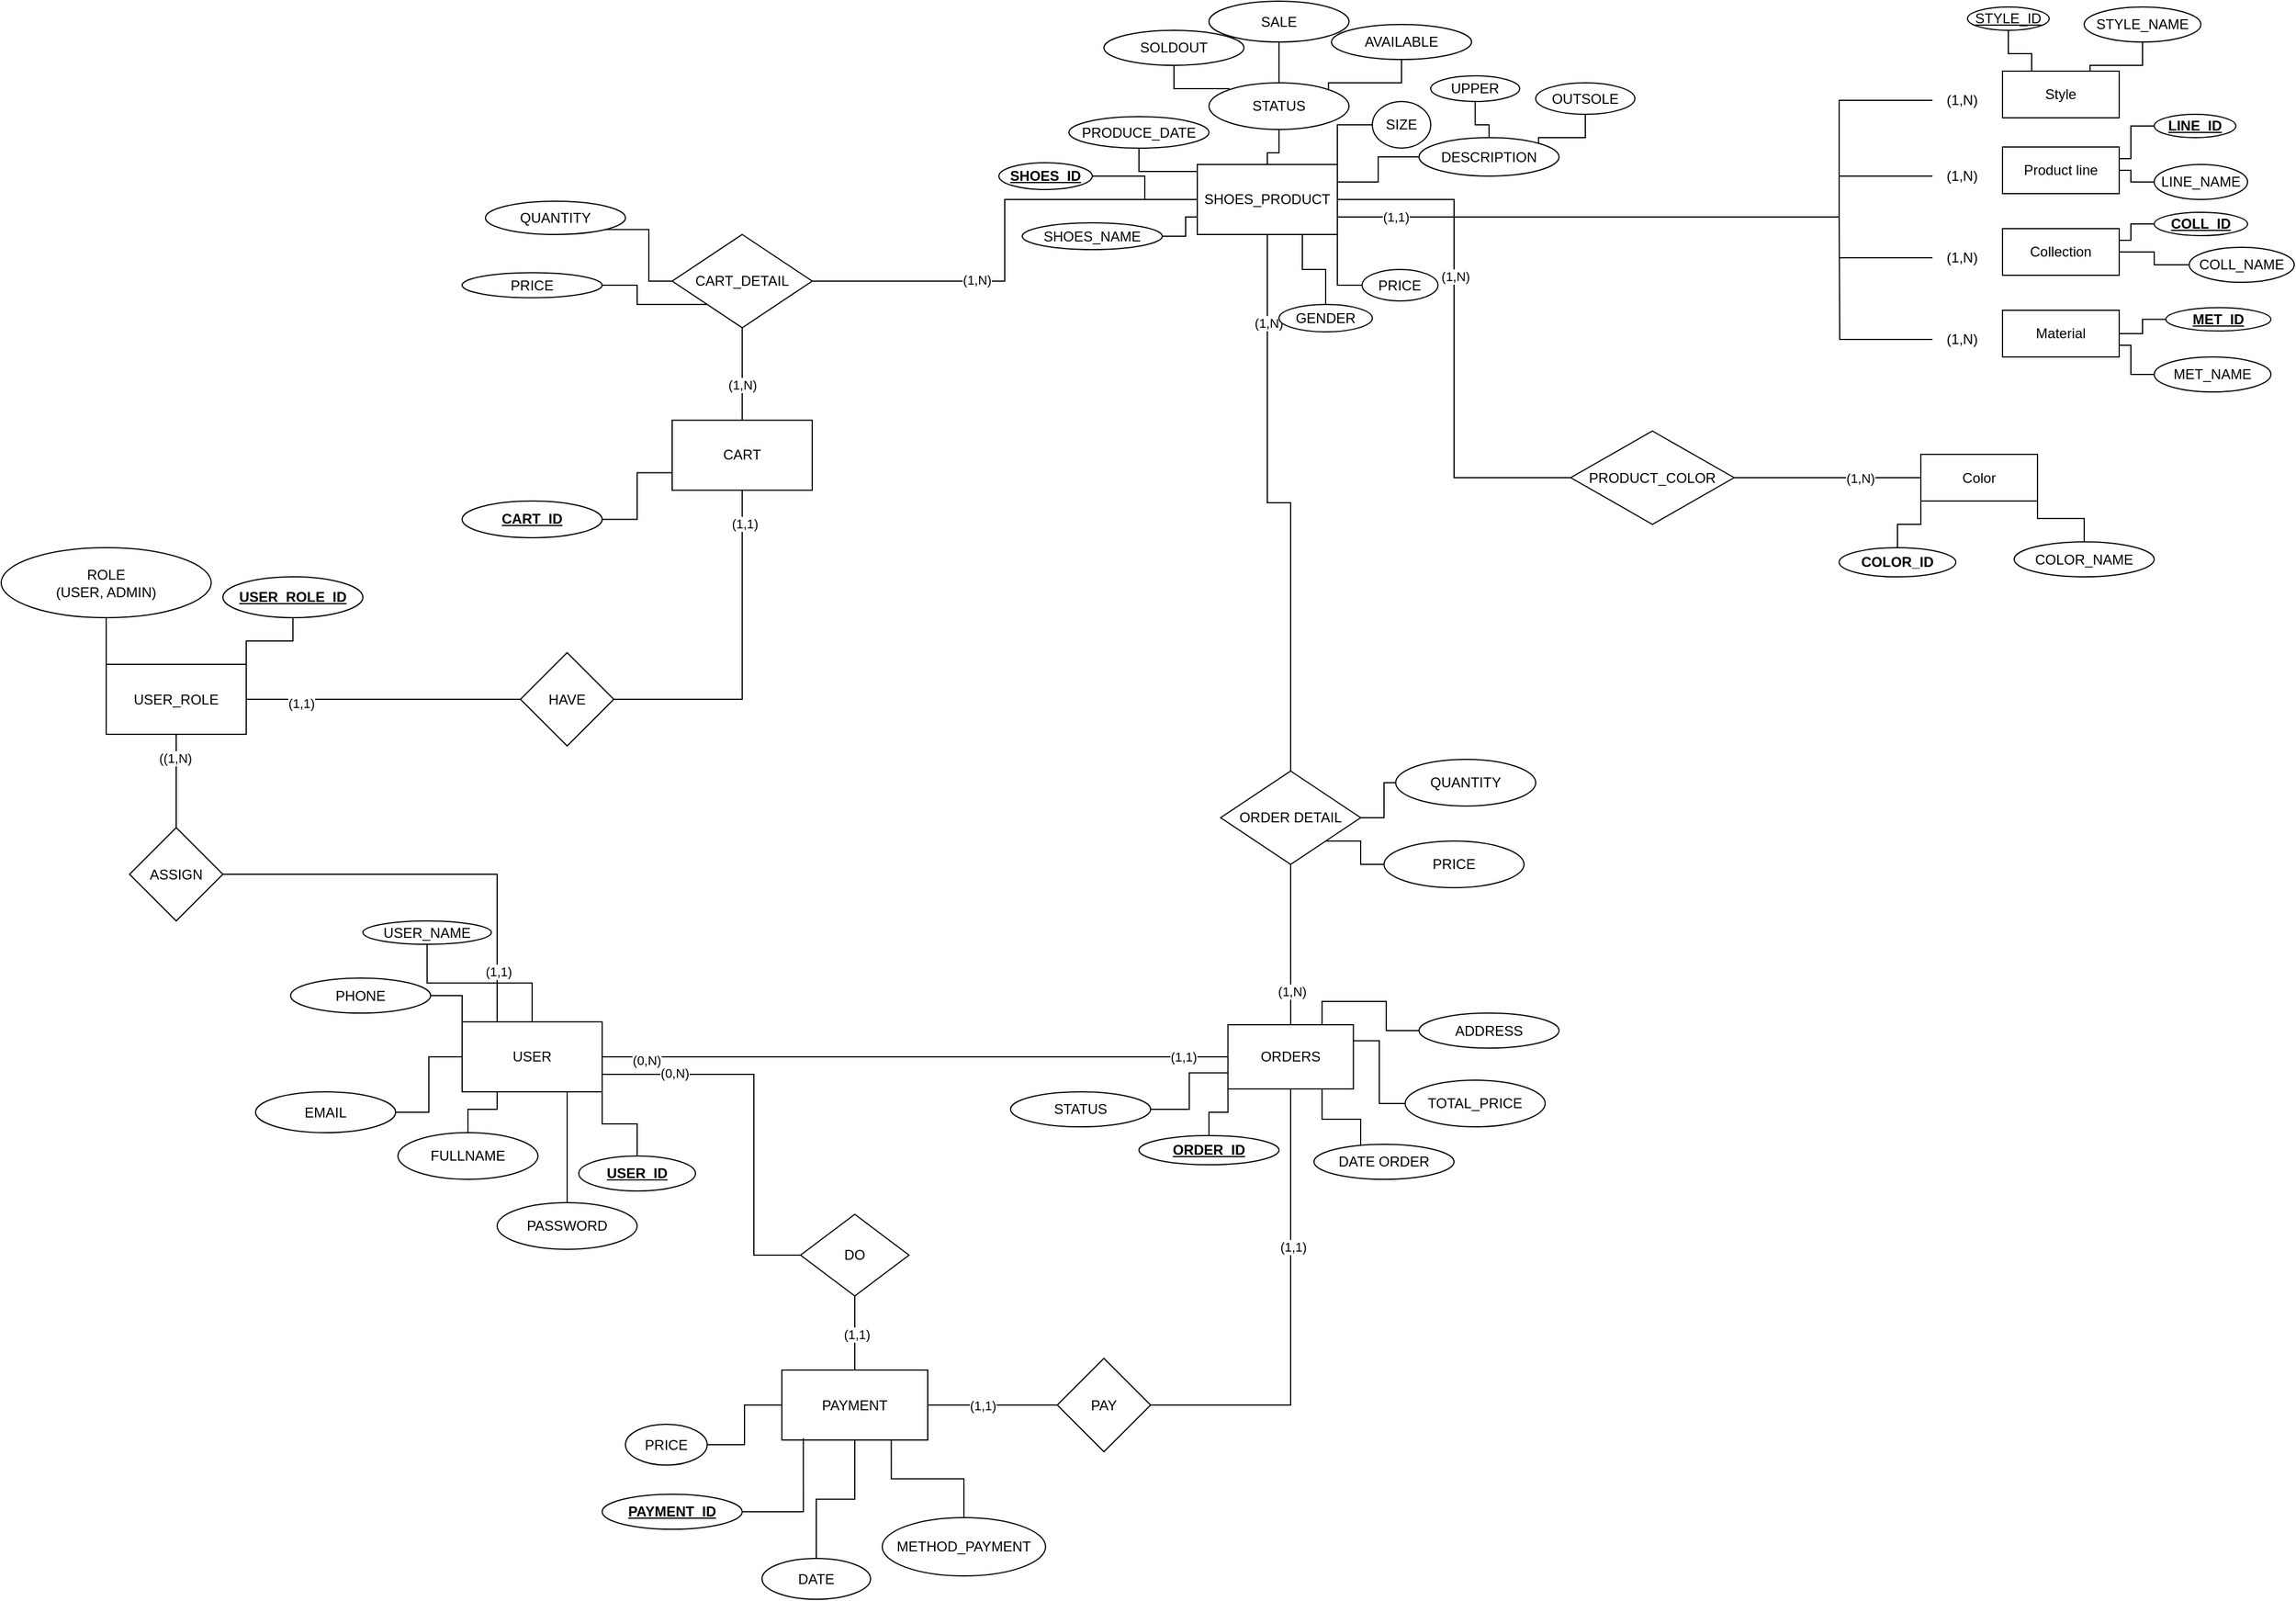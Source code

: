 <mxfile version="26.1.0">
  <diagram name="Page-1" id="mUoJXxd-xSzTkMzhNS6a">
    <mxGraphModel dx="4467" dy="5300" grid="1" gridSize="10" guides="1" tooltips="1" connect="1" arrows="1" fold="1" page="1" pageScale="1" pageWidth="3300" pageHeight="4681" math="0" shadow="0">
      <root>
        <mxCell id="0" />
        <mxCell id="1" parent="0" />
        <mxCell id="7phrwJVZTYu_8XCz1Uw8-10" value="ORDERS" style="whiteSpace=wrap;html=1;align=center;" parent="1" vertex="1">
          <mxGeometry x="976.25" y="197.5" width="107.5" height="55" as="geometry" />
        </mxCell>
        <mxCell id="lOhAbmEjRzqYqcPnyclR-127" style="edgeStyle=orthogonalEdgeStyle;rounded=0;orthogonalLoop=1;jettySize=auto;html=1;endArrow=none;startFill=0;" parent="1" source="lOhAbmEjRzqYqcPnyclR-30" target="7phrwJVZTYu_8XCz1Uw8-10" edge="1">
          <mxGeometry relative="1" as="geometry" />
        </mxCell>
        <mxCell id="lOhAbmEjRzqYqcPnyclR-129" value="(1,1)" style="edgeLabel;html=1;align=center;verticalAlign=middle;resizable=0;points=[];" parent="lOhAbmEjRzqYqcPnyclR-127" vertex="1" connectable="0">
          <mxGeometry x="0.854" relative="1" as="geometry">
            <mxPoint x="1" as="offset" />
          </mxGeometry>
        </mxCell>
        <mxCell id="lOhAbmEjRzqYqcPnyclR-130" value="(0,N)" style="edgeLabel;html=1;align=center;verticalAlign=middle;resizable=0;points=[];" parent="lOhAbmEjRzqYqcPnyclR-127" vertex="1" connectable="0">
          <mxGeometry x="-0.862" y="-3" relative="1" as="geometry">
            <mxPoint x="1" as="offset" />
          </mxGeometry>
        </mxCell>
        <mxCell id="lOhAbmEjRzqYqcPnyclR-30" value="USER" style="rounded=0;whiteSpace=wrap;html=1;" parent="1" vertex="1">
          <mxGeometry x="320" y="195" width="120" height="60" as="geometry" />
        </mxCell>
        <mxCell id="p90waIEFNsOgoAcw3BDw-61" style="edgeStyle=orthogonalEdgeStyle;rounded=0;orthogonalLoop=1;jettySize=auto;html=1;entryX=1;entryY=1;entryDx=0;entryDy=0;endArrow=none;startFill=0;" edge="1" parent="1" source="lOhAbmEjRzqYqcPnyclR-32" target="lOhAbmEjRzqYqcPnyclR-30">
          <mxGeometry relative="1" as="geometry" />
        </mxCell>
        <mxCell id="lOhAbmEjRzqYqcPnyclR-32" value="&lt;u&gt;&lt;b&gt;USER_ID&lt;/b&gt;&lt;/u&gt;" style="ellipse;whiteSpace=wrap;html=1;" parent="1" vertex="1">
          <mxGeometry x="420" y="310" width="100" height="30" as="geometry" />
        </mxCell>
        <mxCell id="lOhAbmEjRzqYqcPnyclR-33" style="edgeStyle=orthogonalEdgeStyle;rounded=0;orthogonalLoop=1;jettySize=auto;html=1;endArrow=none;endFill=0;" parent="1" source="lOhAbmEjRzqYqcPnyclR-34" target="lOhAbmEjRzqYqcPnyclR-30" edge="1">
          <mxGeometry relative="1" as="geometry" />
        </mxCell>
        <mxCell id="lOhAbmEjRzqYqcPnyclR-34" value="USER_NAME" style="ellipse;whiteSpace=wrap;html=1;" parent="1" vertex="1">
          <mxGeometry x="235" y="108.5" width="110" height="20" as="geometry" />
        </mxCell>
        <mxCell id="lOhAbmEjRzqYqcPnyclR-41" style="edgeStyle=orthogonalEdgeStyle;rounded=0;orthogonalLoop=1;jettySize=auto;html=1;entryX=0;entryY=0;entryDx=0;entryDy=0;endArrow=none;endFill=0;" parent="1" source="lOhAbmEjRzqYqcPnyclR-42" target="lOhAbmEjRzqYqcPnyclR-30" edge="1">
          <mxGeometry relative="1" as="geometry" />
        </mxCell>
        <mxCell id="lOhAbmEjRzqYqcPnyclR-42" value="PHONE" style="ellipse;whiteSpace=wrap;html=1;" parent="1" vertex="1">
          <mxGeometry x="173" y="157.5" width="120" height="30" as="geometry" />
        </mxCell>
        <mxCell id="lOhAbmEjRzqYqcPnyclR-43" style="edgeStyle=orthogonalEdgeStyle;rounded=0;orthogonalLoop=1;jettySize=auto;html=1;entryX=0;entryY=0.5;entryDx=0;entryDy=0;endArrow=none;endFill=0;" parent="1" source="lOhAbmEjRzqYqcPnyclR-44" target="lOhAbmEjRzqYqcPnyclR-30" edge="1">
          <mxGeometry relative="1" as="geometry" />
        </mxCell>
        <mxCell id="lOhAbmEjRzqYqcPnyclR-44" value="EMAIL" style="ellipse;whiteSpace=wrap;html=1;" parent="1" vertex="1">
          <mxGeometry x="143" y="255" width="120" height="35" as="geometry" />
        </mxCell>
        <mxCell id="p90waIEFNsOgoAcw3BDw-84" style="edgeStyle=orthogonalEdgeStyle;rounded=0;orthogonalLoop=1;jettySize=auto;html=1;entryX=0;entryY=0.5;entryDx=0;entryDy=0;endArrow=none;startFill=0;" edge="1" parent="1" source="lOhAbmEjRzqYqcPnyclR-47" target="p90waIEFNsOgoAcw3BDw-82">
          <mxGeometry relative="1" as="geometry" />
        </mxCell>
        <mxCell id="p90waIEFNsOgoAcw3BDw-85" value="(1,1)" style="edgeLabel;html=1;align=center;verticalAlign=middle;resizable=0;points=[];" vertex="1" connectable="0" parent="p90waIEFNsOgoAcw3BDw-84">
          <mxGeometry x="-0.6" y="-3" relative="1" as="geometry">
            <mxPoint as="offset" />
          </mxGeometry>
        </mxCell>
        <mxCell id="lOhAbmEjRzqYqcPnyclR-47" value="USER_ROLE" style="rounded=0;whiteSpace=wrap;html=1;" parent="1" vertex="1">
          <mxGeometry x="15" y="-111.5" width="120" height="60" as="geometry" />
        </mxCell>
        <mxCell id="lOhAbmEjRzqYqcPnyclR-48" style="edgeStyle=orthogonalEdgeStyle;rounded=0;orthogonalLoop=1;jettySize=auto;html=1;entryX=1;entryY=0;entryDx=0;entryDy=0;endArrow=none;endFill=0;" parent="1" source="lOhAbmEjRzqYqcPnyclR-49" target="lOhAbmEjRzqYqcPnyclR-47" edge="1">
          <mxGeometry relative="1" as="geometry" />
        </mxCell>
        <mxCell id="lOhAbmEjRzqYqcPnyclR-49" value="USER_ROLE_ID" style="ellipse;whiteSpace=wrap;html=1;fontStyle=5" parent="1" vertex="1">
          <mxGeometry x="115" y="-186.5" width="120" height="35" as="geometry" />
        </mxCell>
        <mxCell id="lOhAbmEjRzqYqcPnyclR-50" style="edgeStyle=orthogonalEdgeStyle;rounded=0;orthogonalLoop=1;jettySize=auto;html=1;entryX=0;entryY=0;entryDx=0;entryDy=0;endArrow=none;endFill=0;" parent="1" source="lOhAbmEjRzqYqcPnyclR-51" target="lOhAbmEjRzqYqcPnyclR-47" edge="1">
          <mxGeometry relative="1" as="geometry" />
        </mxCell>
        <mxCell id="lOhAbmEjRzqYqcPnyclR-51" value="ROLE&lt;div&gt;(USER, ADMIN)&lt;/div&gt;" style="ellipse;whiteSpace=wrap;html=1;" parent="1" vertex="1">
          <mxGeometry x="-75" y="-211.5" width="180" height="60" as="geometry" />
        </mxCell>
        <mxCell id="lOhAbmEjRzqYqcPnyclR-52" style="edgeStyle=orthogonalEdgeStyle;rounded=0;orthogonalLoop=1;jettySize=auto;html=1;endArrow=none;endFill=0;" parent="1" source="lOhAbmEjRzqYqcPnyclR-56" target="lOhAbmEjRzqYqcPnyclR-47" edge="1">
          <mxGeometry relative="1" as="geometry" />
        </mxCell>
        <mxCell id="lOhAbmEjRzqYqcPnyclR-53" value="((1,N)" style="edgeLabel;html=1;align=center;verticalAlign=middle;resizable=0;points=[];" parent="lOhAbmEjRzqYqcPnyclR-52" vertex="1" connectable="0">
          <mxGeometry x="0.506" y="1" relative="1" as="geometry">
            <mxPoint as="offset" />
          </mxGeometry>
        </mxCell>
        <mxCell id="lOhAbmEjRzqYqcPnyclR-54" style="edgeStyle=orthogonalEdgeStyle;rounded=0;orthogonalLoop=1;jettySize=auto;html=1;entryX=0.25;entryY=0;entryDx=0;entryDy=0;endArrow=none;endFill=0;" parent="1" source="lOhAbmEjRzqYqcPnyclR-56" target="lOhAbmEjRzqYqcPnyclR-30" edge="1">
          <mxGeometry relative="1" as="geometry">
            <Array as="points">
              <mxPoint x="350" y="69" />
            </Array>
          </mxGeometry>
        </mxCell>
        <mxCell id="lOhAbmEjRzqYqcPnyclR-55" value="(1,1)" style="edgeLabel;html=1;align=center;verticalAlign=middle;resizable=0;points=[];" parent="lOhAbmEjRzqYqcPnyclR-54" vertex="1" connectable="0">
          <mxGeometry x="0.76" y="1" relative="1" as="geometry">
            <mxPoint as="offset" />
          </mxGeometry>
        </mxCell>
        <mxCell id="lOhAbmEjRzqYqcPnyclR-56" value="ASSIGN" style="rhombus;whiteSpace=wrap;html=1;" parent="1" vertex="1">
          <mxGeometry x="35" y="28.5" width="80" height="80" as="geometry" />
        </mxCell>
        <mxCell id="lOhAbmEjRzqYqcPnyclR-59" style="edgeStyle=orthogonalEdgeStyle;rounded=0;orthogonalLoop=1;jettySize=auto;html=1;entryX=0.25;entryY=1;entryDx=0;entryDy=0;endArrow=none;startFill=0;" parent="1" source="lOhAbmEjRzqYqcPnyclR-58" target="lOhAbmEjRzqYqcPnyclR-30" edge="1">
          <mxGeometry relative="1" as="geometry" />
        </mxCell>
        <mxCell id="lOhAbmEjRzqYqcPnyclR-58" value="FULLNAME" style="ellipse;whiteSpace=wrap;html=1;" parent="1" vertex="1">
          <mxGeometry x="265" y="290" width="120" height="40" as="geometry" />
        </mxCell>
        <mxCell id="lOhAbmEjRzqYqcPnyclR-61" style="edgeStyle=orthogonalEdgeStyle;rounded=0;orthogonalLoop=1;jettySize=auto;html=1;entryX=0.75;entryY=1;entryDx=0;entryDy=0;endArrow=none;startFill=0;" parent="1" source="lOhAbmEjRzqYqcPnyclR-60" target="lOhAbmEjRzqYqcPnyclR-30" edge="1">
          <mxGeometry relative="1" as="geometry" />
        </mxCell>
        <mxCell id="lOhAbmEjRzqYqcPnyclR-60" value="PASSWORD" style="ellipse;whiteSpace=wrap;html=1;" parent="1" vertex="1">
          <mxGeometry x="350" y="350" width="120" height="40" as="geometry" />
        </mxCell>
        <mxCell id="lOhAbmEjRzqYqcPnyclR-65" style="edgeStyle=orthogonalEdgeStyle;rounded=0;orthogonalLoop=1;jettySize=auto;html=1;entryX=0;entryY=1;entryDx=0;entryDy=0;endArrow=none;startFill=0;" parent="1" source="lOhAbmEjRzqYqcPnyclR-62" target="7phrwJVZTYu_8XCz1Uw8-10" edge="1">
          <mxGeometry relative="1" as="geometry" />
        </mxCell>
        <mxCell id="lOhAbmEjRzqYqcPnyclR-62" value="&lt;b&gt;&lt;u&gt;ORDER_ID&lt;/u&gt;&lt;/b&gt;" style="ellipse;whiteSpace=wrap;html=1;" parent="1" vertex="1">
          <mxGeometry x="900" y="292.5" width="120" height="25" as="geometry" />
        </mxCell>
        <mxCell id="lOhAbmEjRzqYqcPnyclR-66" style="edgeStyle=orthogonalEdgeStyle;rounded=0;orthogonalLoop=1;jettySize=auto;html=1;entryX=0.75;entryY=1;entryDx=0;entryDy=0;endArrow=none;startFill=0;" parent="1" source="lOhAbmEjRzqYqcPnyclR-63" target="7phrwJVZTYu_8XCz1Uw8-10" edge="1">
          <mxGeometry relative="1" as="geometry">
            <Array as="points">
              <mxPoint x="1090" y="278.5" />
              <mxPoint x="1057" y="278.5" />
            </Array>
          </mxGeometry>
        </mxCell>
        <mxCell id="lOhAbmEjRzqYqcPnyclR-63" value="DATE ORDER" style="ellipse;whiteSpace=wrap;html=1;" parent="1" vertex="1">
          <mxGeometry x="1050" y="300" width="120" height="30" as="geometry" />
        </mxCell>
        <mxCell id="lOhAbmEjRzqYqcPnyclR-69" style="edgeStyle=orthogonalEdgeStyle;rounded=0;orthogonalLoop=1;jettySize=auto;html=1;entryX=1;entryY=0.25;entryDx=0;entryDy=0;endArrow=none;startFill=0;" parent="1" source="lOhAbmEjRzqYqcPnyclR-68" target="7phrwJVZTYu_8XCz1Uw8-10" edge="1">
          <mxGeometry relative="1" as="geometry" />
        </mxCell>
        <mxCell id="lOhAbmEjRzqYqcPnyclR-68" value="TOTAL_PRICE" style="ellipse;whiteSpace=wrap;html=1;" parent="1" vertex="1">
          <mxGeometry x="1128.13" y="245" width="120" height="40" as="geometry" />
        </mxCell>
        <mxCell id="lOhAbmEjRzqYqcPnyclR-71" style="edgeStyle=orthogonalEdgeStyle;rounded=0;orthogonalLoop=1;jettySize=auto;html=1;entryX=0.75;entryY=0;entryDx=0;entryDy=0;endArrow=none;startFill=0;" parent="1" source="lOhAbmEjRzqYqcPnyclR-70" target="7phrwJVZTYu_8XCz1Uw8-10" edge="1">
          <mxGeometry relative="1" as="geometry" />
        </mxCell>
        <mxCell id="lOhAbmEjRzqYqcPnyclR-70" value="ADDRESS" style="ellipse;whiteSpace=wrap;html=1;" parent="1" vertex="1">
          <mxGeometry x="1140" y="187.5" width="120" height="30" as="geometry" />
        </mxCell>
        <mxCell id="lOhAbmEjRzqYqcPnyclR-100" style="edgeStyle=orthogonalEdgeStyle;rounded=0;orthogonalLoop=1;jettySize=auto;html=1;entryX=0.5;entryY=0;entryDx=0;entryDy=0;endArrow=none;startFill=0;" parent="1" source="lOhAbmEjRzqYqcPnyclR-72" target="lOhAbmEjRzqYqcPnyclR-97" edge="1">
          <mxGeometry relative="1" as="geometry" />
        </mxCell>
        <mxCell id="lOhAbmEjRzqYqcPnyclR-106" value="(1,N)" style="edgeLabel;html=1;align=center;verticalAlign=middle;resizable=0;points=[];" parent="lOhAbmEjRzqYqcPnyclR-100" vertex="1" connectable="0">
          <mxGeometry x="-0.683" y="1" relative="1" as="geometry">
            <mxPoint as="offset" />
          </mxGeometry>
        </mxCell>
        <mxCell id="p90waIEFNsOgoAcw3BDw-26" style="edgeStyle=orthogonalEdgeStyle;rounded=0;orthogonalLoop=1;jettySize=auto;html=1;entryX=0;entryY=0.5;entryDx=0;entryDy=0;endArrow=none;startFill=0;" edge="1" parent="1" source="lOhAbmEjRzqYqcPnyclR-72" target="p90waIEFNsOgoAcw3BDw-25">
          <mxGeometry relative="1" as="geometry" />
        </mxCell>
        <mxCell id="p90waIEFNsOgoAcw3BDw-29" value="(1,N)" style="edgeLabel;html=1;align=center;verticalAlign=middle;resizable=0;points=[];" vertex="1" connectable="0" parent="p90waIEFNsOgoAcw3BDw-26">
          <mxGeometry x="-0.245" y="1" relative="1" as="geometry">
            <mxPoint as="offset" />
          </mxGeometry>
        </mxCell>
        <mxCell id="lOhAbmEjRzqYqcPnyclR-72" value="SHOES_PRODUCT" style="rounded=0;whiteSpace=wrap;html=1;" parent="1" vertex="1">
          <mxGeometry x="950" y="-540" width="120" height="60" as="geometry" />
        </mxCell>
        <mxCell id="lOhAbmEjRzqYqcPnyclR-89" style="edgeStyle=orthogonalEdgeStyle;rounded=0;orthogonalLoop=1;jettySize=auto;html=1;entryX=0;entryY=0.5;entryDx=0;entryDy=0;endArrow=none;startFill=0;" parent="1" source="lOhAbmEjRzqYqcPnyclR-73" target="lOhAbmEjRzqYqcPnyclR-72" edge="1">
          <mxGeometry relative="1" as="geometry" />
        </mxCell>
        <mxCell id="lOhAbmEjRzqYqcPnyclR-73" value="&lt;b&gt;&lt;u&gt;SHOES_ID&lt;/u&gt;&lt;/b&gt;" style="ellipse;whiteSpace=wrap;html=1;" parent="1" vertex="1">
          <mxGeometry x="780" y="-541.5" width="80" height="23" as="geometry" />
        </mxCell>
        <mxCell id="lOhAbmEjRzqYqcPnyclR-88" style="edgeStyle=orthogonalEdgeStyle;rounded=0;orthogonalLoop=1;jettySize=auto;html=1;entryX=0;entryY=0.75;entryDx=0;entryDy=0;endArrow=none;startFill=0;" parent="1" source="lOhAbmEjRzqYqcPnyclR-74" target="lOhAbmEjRzqYqcPnyclR-72" edge="1">
          <mxGeometry relative="1" as="geometry" />
        </mxCell>
        <mxCell id="lOhAbmEjRzqYqcPnyclR-74" value="SHOES_NAME" style="ellipse;whiteSpace=wrap;html=1;" parent="1" vertex="1">
          <mxGeometry x="800" y="-490" width="120" height="23" as="geometry" />
        </mxCell>
        <mxCell id="lOhAbmEjRzqYqcPnyclR-93" style="edgeStyle=orthogonalEdgeStyle;rounded=0;orthogonalLoop=1;jettySize=auto;html=1;entryX=1;entryY=0.25;entryDx=0;entryDy=0;endArrow=none;startFill=0;" parent="1" source="lOhAbmEjRzqYqcPnyclR-75" target="lOhAbmEjRzqYqcPnyclR-72" edge="1">
          <mxGeometry relative="1" as="geometry" />
        </mxCell>
        <mxCell id="lOhAbmEjRzqYqcPnyclR-75" value="DESCRIPTION" style="ellipse;whiteSpace=wrap;html=1;" parent="1" vertex="1">
          <mxGeometry x="1140" y="-563" width="120" height="33" as="geometry" />
        </mxCell>
        <mxCell id="lOhAbmEjRzqYqcPnyclR-91" style="edgeStyle=orthogonalEdgeStyle;rounded=0;orthogonalLoop=1;jettySize=auto;html=1;entryX=0;entryY=0;entryDx=0;entryDy=0;endArrow=none;startFill=0;" parent="1" source="lOhAbmEjRzqYqcPnyclR-76" target="lOhAbmEjRzqYqcPnyclR-72" edge="1">
          <mxGeometry relative="1" as="geometry" />
        </mxCell>
        <mxCell id="lOhAbmEjRzqYqcPnyclR-76" value="PRODUCE_DATE" style="ellipse;whiteSpace=wrap;html=1;" parent="1" vertex="1">
          <mxGeometry x="840" y="-581" width="120" height="27" as="geometry" />
        </mxCell>
        <mxCell id="p90waIEFNsOgoAcw3BDw-28" style="edgeStyle=orthogonalEdgeStyle;rounded=0;orthogonalLoop=1;jettySize=auto;html=1;entryX=1;entryY=1;entryDx=0;entryDy=0;endArrow=none;startFill=0;" edge="1" parent="1" source="lOhAbmEjRzqYqcPnyclR-78" target="lOhAbmEjRzqYqcPnyclR-72">
          <mxGeometry relative="1" as="geometry" />
        </mxCell>
        <mxCell id="lOhAbmEjRzqYqcPnyclR-78" value="PRICE" style="ellipse;whiteSpace=wrap;html=1;" parent="1" vertex="1">
          <mxGeometry x="1091.25" y="-450" width="65" height="27" as="geometry" />
        </mxCell>
        <mxCell id="lOhAbmEjRzqYqcPnyclR-92" style="edgeStyle=orthogonalEdgeStyle;rounded=0;orthogonalLoop=1;jettySize=auto;html=1;entryX=1;entryY=0;entryDx=0;entryDy=0;endArrow=none;startFill=0;" parent="1" source="lOhAbmEjRzqYqcPnyclR-79" target="lOhAbmEjRzqYqcPnyclR-72" edge="1">
          <mxGeometry relative="1" as="geometry" />
        </mxCell>
        <mxCell id="lOhAbmEjRzqYqcPnyclR-79" value="SIZE" style="ellipse;whiteSpace=wrap;html=1;" parent="1" vertex="1">
          <mxGeometry x="1100" y="-594" width="50" height="40" as="geometry" />
        </mxCell>
        <mxCell id="lOhAbmEjRzqYqcPnyclR-86" value="" style="edgeStyle=orthogonalEdgeStyle;rounded=0;orthogonalLoop=1;jettySize=auto;html=1;endArrow=none;startFill=0;" parent="1" source="lOhAbmEjRzqYqcPnyclR-81" target="lOhAbmEjRzqYqcPnyclR-72" edge="1">
          <mxGeometry relative="1" as="geometry" />
        </mxCell>
        <mxCell id="lOhAbmEjRzqYqcPnyclR-81" value="STATUS" style="ellipse;whiteSpace=wrap;html=1;" parent="1" vertex="1">
          <mxGeometry x="960" y="-610" width="120" height="40" as="geometry" />
        </mxCell>
        <mxCell id="lOhAbmEjRzqYqcPnyclR-84" style="edgeStyle=orthogonalEdgeStyle;rounded=0;orthogonalLoop=1;jettySize=auto;html=1;entryX=0;entryY=0;entryDx=0;entryDy=0;endArrow=none;startFill=0;" parent="1" source="lOhAbmEjRzqYqcPnyclR-82" target="lOhAbmEjRzqYqcPnyclR-81" edge="1">
          <mxGeometry relative="1" as="geometry" />
        </mxCell>
        <mxCell id="lOhAbmEjRzqYqcPnyclR-82" value="SOLDOUT" style="ellipse;whiteSpace=wrap;html=1;" parent="1" vertex="1">
          <mxGeometry x="870" y="-655" width="120" height="30" as="geometry" />
        </mxCell>
        <mxCell id="lOhAbmEjRzqYqcPnyclR-85" style="edgeStyle=orthogonalEdgeStyle;rounded=0;orthogonalLoop=1;jettySize=auto;html=1;entryX=1;entryY=0;entryDx=0;entryDy=0;endArrow=none;startFill=0;" parent="1" source="lOhAbmEjRzqYqcPnyclR-83" target="lOhAbmEjRzqYqcPnyclR-81" edge="1">
          <mxGeometry relative="1" as="geometry" />
        </mxCell>
        <mxCell id="lOhAbmEjRzqYqcPnyclR-83" value="AVAILABLE" style="ellipse;whiteSpace=wrap;html=1;" parent="1" vertex="1">
          <mxGeometry x="1065" y="-660" width="120" height="30" as="geometry" />
        </mxCell>
        <mxCell id="lOhAbmEjRzqYqcPnyclR-99" style="edgeStyle=orthogonalEdgeStyle;rounded=0;orthogonalLoop=1;jettySize=auto;html=1;entryX=0;entryY=0.5;entryDx=0;entryDy=0;endArrow=none;startFill=0;" parent="1" source="lOhAbmEjRzqYqcPnyclR-97" target="lOhAbmEjRzqYqcPnyclR-98" edge="1">
          <mxGeometry relative="1" as="geometry" />
        </mxCell>
        <mxCell id="lOhAbmEjRzqYqcPnyclR-101" style="edgeStyle=orthogonalEdgeStyle;rounded=0;orthogonalLoop=1;jettySize=auto;html=1;endArrow=none;startFill=0;" parent="1" source="lOhAbmEjRzqYqcPnyclR-97" target="7phrwJVZTYu_8XCz1Uw8-10" edge="1">
          <mxGeometry relative="1" as="geometry" />
        </mxCell>
        <mxCell id="lOhAbmEjRzqYqcPnyclR-107" value="(1,N)" style="edgeLabel;html=1;align=center;verticalAlign=middle;resizable=0;points=[];" parent="lOhAbmEjRzqYqcPnyclR-101" vertex="1" connectable="0">
          <mxGeometry x="0.575" y="1" relative="1" as="geometry">
            <mxPoint as="offset" />
          </mxGeometry>
        </mxCell>
        <mxCell id="lOhAbmEjRzqYqcPnyclR-97" value="ORDER DETAIL" style="rhombus;whiteSpace=wrap;html=1;" parent="1" vertex="1">
          <mxGeometry x="970" y="-20" width="120" height="80" as="geometry" />
        </mxCell>
        <mxCell id="lOhAbmEjRzqYqcPnyclR-98" value="QUANTITY" style="ellipse;whiteSpace=wrap;html=1;" parent="1" vertex="1">
          <mxGeometry x="1120" y="-30" width="120" height="40" as="geometry" />
        </mxCell>
        <mxCell id="p90waIEFNsOgoAcw3BDw-57" value="" style="edgeStyle=orthogonalEdgeStyle;rounded=0;orthogonalLoop=1;jettySize=auto;html=1;endArrow=none;startFill=0;" edge="1" parent="1" source="lOhAbmEjRzqYqcPnyclR-102" target="lOhAbmEjRzqYqcPnyclR-75">
          <mxGeometry relative="1" as="geometry" />
        </mxCell>
        <mxCell id="lOhAbmEjRzqYqcPnyclR-102" value="UPPER" style="ellipse;whiteSpace=wrap;html=1;" parent="1" vertex="1">
          <mxGeometry x="1150" y="-616" width="76.25" height="22" as="geometry" />
        </mxCell>
        <mxCell id="p90waIEFNsOgoAcw3BDw-58" style="edgeStyle=orthogonalEdgeStyle;rounded=0;orthogonalLoop=1;jettySize=auto;html=1;entryX=1;entryY=0;entryDx=0;entryDy=0;endArrow=none;startFill=0;" edge="1" parent="1" source="lOhAbmEjRzqYqcPnyclR-103" target="lOhAbmEjRzqYqcPnyclR-75">
          <mxGeometry relative="1" as="geometry" />
        </mxCell>
        <mxCell id="lOhAbmEjRzqYqcPnyclR-103" value="OUTSOLE" style="ellipse;whiteSpace=wrap;html=1;" parent="1" vertex="1">
          <mxGeometry x="1240" y="-610" width="85" height="27" as="geometry" />
        </mxCell>
        <mxCell id="p90waIEFNsOgoAcw3BDw-67" style="edgeStyle=orthogonalEdgeStyle;rounded=0;orthogonalLoop=1;jettySize=auto;html=1;entryX=1;entryY=0.5;entryDx=0;entryDy=0;endArrow=none;startFill=0;" edge="1" parent="1" source="lOhAbmEjRzqYqcPnyclR-111" target="p90waIEFNsOgoAcw3BDw-39">
          <mxGeometry relative="1" as="geometry" />
        </mxCell>
        <mxCell id="p90waIEFNsOgoAcw3BDw-71" value="" style="edgeStyle=orthogonalEdgeStyle;rounded=0;orthogonalLoop=1;jettySize=auto;html=1;endArrow=none;startFill=0;" edge="1" parent="1" source="lOhAbmEjRzqYqcPnyclR-111" target="lOhAbmEjRzqYqcPnyclR-123">
          <mxGeometry relative="1" as="geometry" />
        </mxCell>
        <mxCell id="p90waIEFNsOgoAcw3BDw-72" value="(1,1)" style="edgeLabel;html=1;align=center;verticalAlign=middle;resizable=0;points=[];" vertex="1" connectable="0" parent="p90waIEFNsOgoAcw3BDw-71">
          <mxGeometry x="-0.149" y="-3" relative="1" as="geometry">
            <mxPoint y="-3" as="offset" />
          </mxGeometry>
        </mxCell>
        <mxCell id="lOhAbmEjRzqYqcPnyclR-111" value="PAYMENT" style="rounded=0;whiteSpace=wrap;html=1;" parent="1" vertex="1">
          <mxGeometry x="594" y="493.5" width="125" height="60" as="geometry" />
        </mxCell>
        <mxCell id="lOhAbmEjRzqYqcPnyclR-113" value="&lt;u&gt;&lt;b&gt;PAYMENT_ID&lt;/b&gt;&lt;/u&gt;" style="ellipse;whiteSpace=wrap;html=1;" parent="1" vertex="1">
          <mxGeometry x="440" y="600" width="120" height="30" as="geometry" />
        </mxCell>
        <mxCell id="p90waIEFNsOgoAcw3BDw-69" style="edgeStyle=orthogonalEdgeStyle;rounded=0;orthogonalLoop=1;jettySize=auto;html=1;entryX=0.5;entryY=1;entryDx=0;entryDy=0;endArrow=none;startFill=0;" edge="1" parent="1" source="lOhAbmEjRzqYqcPnyclR-115" target="lOhAbmEjRzqYqcPnyclR-111">
          <mxGeometry relative="1" as="geometry" />
        </mxCell>
        <mxCell id="lOhAbmEjRzqYqcPnyclR-115" value="DATE" style="ellipse;whiteSpace=wrap;html=1;" parent="1" vertex="1">
          <mxGeometry x="577" y="655" width="93" height="35" as="geometry" />
        </mxCell>
        <mxCell id="p90waIEFNsOgoAcw3BDw-70" style="edgeStyle=orthogonalEdgeStyle;rounded=0;orthogonalLoop=1;jettySize=auto;html=1;entryX=0.75;entryY=1;entryDx=0;entryDy=0;endArrow=none;startFill=0;" edge="1" parent="1" source="lOhAbmEjRzqYqcPnyclR-117" target="lOhAbmEjRzqYqcPnyclR-111">
          <mxGeometry relative="1" as="geometry" />
        </mxCell>
        <mxCell id="lOhAbmEjRzqYqcPnyclR-117" value="METHOD_PAYMENT" style="ellipse;whiteSpace=wrap;html=1;" parent="1" vertex="1">
          <mxGeometry x="680" y="620" width="140" height="50" as="geometry" />
        </mxCell>
        <mxCell id="p90waIEFNsOgoAcw3BDw-63" style="edgeStyle=orthogonalEdgeStyle;rounded=0;orthogonalLoop=1;jettySize=auto;html=1;entryX=1;entryY=0.75;entryDx=0;entryDy=0;endArrow=none;startFill=0;" edge="1" parent="1" source="lOhAbmEjRzqYqcPnyclR-120" target="lOhAbmEjRzqYqcPnyclR-30">
          <mxGeometry relative="1" as="geometry">
            <Array as="points">
              <mxPoint x="570" y="395" />
              <mxPoint x="570" y="240" />
            </Array>
          </mxGeometry>
        </mxCell>
        <mxCell id="p90waIEFNsOgoAcw3BDw-64" value="(0,N)" style="edgeLabel;html=1;align=center;verticalAlign=middle;resizable=0;points=[];" vertex="1" connectable="0" parent="p90waIEFNsOgoAcw3BDw-63">
          <mxGeometry x="0.623" y="-1" relative="1" as="geometry">
            <mxPoint as="offset" />
          </mxGeometry>
        </mxCell>
        <mxCell id="p90waIEFNsOgoAcw3BDw-65" value="" style="edgeStyle=orthogonalEdgeStyle;rounded=0;orthogonalLoop=1;jettySize=auto;html=1;endArrow=none;startFill=0;" edge="1" parent="1" source="lOhAbmEjRzqYqcPnyclR-120" target="lOhAbmEjRzqYqcPnyclR-111">
          <mxGeometry relative="1" as="geometry" />
        </mxCell>
        <mxCell id="p90waIEFNsOgoAcw3BDw-66" value="(1,1)" style="edgeLabel;html=1;align=center;verticalAlign=middle;resizable=0;points=[];" vertex="1" connectable="0" parent="p90waIEFNsOgoAcw3BDw-65">
          <mxGeometry x="0.039" y="1" relative="1" as="geometry">
            <mxPoint as="offset" />
          </mxGeometry>
        </mxCell>
        <mxCell id="lOhAbmEjRzqYqcPnyclR-120" value="DO" style="rhombus;whiteSpace=wrap;html=1;" parent="1" vertex="1">
          <mxGeometry x="610" y="360" width="93" height="70" as="geometry" />
        </mxCell>
        <mxCell id="p90waIEFNsOgoAcw3BDw-73" style="edgeStyle=orthogonalEdgeStyle;rounded=0;orthogonalLoop=1;jettySize=auto;html=1;entryX=0.5;entryY=1;entryDx=0;entryDy=0;endArrow=none;startFill=0;" edge="1" parent="1" source="lOhAbmEjRzqYqcPnyclR-123" target="7phrwJVZTYu_8XCz1Uw8-10">
          <mxGeometry relative="1" as="geometry" />
        </mxCell>
        <mxCell id="p90waIEFNsOgoAcw3BDw-74" value="(1,1)" style="edgeLabel;html=1;align=center;verticalAlign=middle;resizable=0;points=[];" vertex="1" connectable="0" parent="p90waIEFNsOgoAcw3BDw-73">
          <mxGeometry x="0.307" y="-2" relative="1" as="geometry">
            <mxPoint as="offset" />
          </mxGeometry>
        </mxCell>
        <mxCell id="lOhAbmEjRzqYqcPnyclR-123" value="PAY" style="rhombus;whiteSpace=wrap;html=1;" parent="1" vertex="1">
          <mxGeometry x="830" y="483.5" width="80" height="80" as="geometry" />
        </mxCell>
        <mxCell id="p90waIEFNsOgoAcw3BDw-2" style="edgeStyle=orthogonalEdgeStyle;rounded=0;orthogonalLoop=1;jettySize=auto;html=1;entryX=0.75;entryY=1;entryDx=0;entryDy=0;endArrow=none;startFill=0;" edge="1" parent="1" source="p90waIEFNsOgoAcw3BDw-1" target="lOhAbmEjRzqYqcPnyclR-72">
          <mxGeometry relative="1" as="geometry" />
        </mxCell>
        <mxCell id="p90waIEFNsOgoAcw3BDw-1" value="GENDER" style="ellipse;whiteSpace=wrap;html=1;" vertex="1" parent="1">
          <mxGeometry x="1020" y="-420" width="80" height="23.5" as="geometry" />
        </mxCell>
        <mxCell id="p90waIEFNsOgoAcw3BDw-3" value="Product line" style="whiteSpace=wrap;html=1;align=center;" vertex="1" parent="1">
          <mxGeometry x="1640" y="-555" width="100" height="40" as="geometry" />
        </mxCell>
        <mxCell id="p90waIEFNsOgoAcw3BDw-4" value="Collection" style="whiteSpace=wrap;html=1;align=center;" vertex="1" parent="1">
          <mxGeometry x="1640" y="-485" width="100" height="40" as="geometry" />
        </mxCell>
        <mxCell id="p90waIEFNsOgoAcw3BDw-5" value="Style" style="whiteSpace=wrap;html=1;align=center;" vertex="1" parent="1">
          <mxGeometry x="1640" y="-620" width="100" height="40" as="geometry" />
        </mxCell>
        <mxCell id="p90waIEFNsOgoAcw3BDw-6" value="Material" style="whiteSpace=wrap;html=1;align=center;" vertex="1" parent="1">
          <mxGeometry x="1640" y="-415" width="100" height="40" as="geometry" />
        </mxCell>
        <mxCell id="p90waIEFNsOgoAcw3BDw-7" value="Color" style="whiteSpace=wrap;html=1;align=center;" vertex="1" parent="1">
          <mxGeometry x="1570" y="-291.5" width="100" height="40" as="geometry" />
        </mxCell>
        <mxCell id="p90waIEFNsOgoAcw3BDw-42" style="edgeStyle=orthogonalEdgeStyle;rounded=0;orthogonalLoop=1;jettySize=auto;html=1;entryX=0.25;entryY=0;entryDx=0;entryDy=0;endArrow=none;startFill=0;" edge="1" parent="1" source="p90waIEFNsOgoAcw3BDw-8" target="p90waIEFNsOgoAcw3BDw-5">
          <mxGeometry relative="1" as="geometry" />
        </mxCell>
        <mxCell id="p90waIEFNsOgoAcw3BDw-8" value="STYLE_ID" style="ellipse;whiteSpace=wrap;html=1;align=center;fontStyle=4;" vertex="1" parent="1">
          <mxGeometry x="1610" y="-675" width="70" height="20" as="geometry" />
        </mxCell>
        <mxCell id="p90waIEFNsOgoAcw3BDw-43" style="edgeStyle=orthogonalEdgeStyle;rounded=0;orthogonalLoop=1;jettySize=auto;html=1;entryX=0.75;entryY=0;entryDx=0;entryDy=0;endArrow=none;startFill=0;" edge="1" parent="1" source="p90waIEFNsOgoAcw3BDw-9" target="p90waIEFNsOgoAcw3BDw-5">
          <mxGeometry relative="1" as="geometry" />
        </mxCell>
        <mxCell id="p90waIEFNsOgoAcw3BDw-9" value="STYLE_NAME" style="ellipse;whiteSpace=wrap;html=1;align=center;" vertex="1" parent="1">
          <mxGeometry x="1710" y="-675" width="100" height="30" as="geometry" />
        </mxCell>
        <mxCell id="p90waIEFNsOgoAcw3BDw-45" style="edgeStyle=orthogonalEdgeStyle;rounded=0;orthogonalLoop=1;jettySize=auto;html=1;entryX=1;entryY=0.25;entryDx=0;entryDy=0;endArrow=none;startFill=0;" edge="1" parent="1" source="p90waIEFNsOgoAcw3BDw-10" target="p90waIEFNsOgoAcw3BDw-3">
          <mxGeometry relative="1" as="geometry" />
        </mxCell>
        <mxCell id="p90waIEFNsOgoAcw3BDw-10" value="LINE_ID" style="ellipse;whiteSpace=wrap;html=1;align=center;fontStyle=5;" vertex="1" parent="1">
          <mxGeometry x="1770" y="-583" width="70" height="20" as="geometry" />
        </mxCell>
        <mxCell id="p90waIEFNsOgoAcw3BDw-44" value="" style="edgeStyle=orthogonalEdgeStyle;rounded=0;orthogonalLoop=1;jettySize=auto;html=1;endArrow=none;startFill=0;" edge="1" parent="1" source="p90waIEFNsOgoAcw3BDw-11" target="p90waIEFNsOgoAcw3BDw-3">
          <mxGeometry relative="1" as="geometry" />
        </mxCell>
        <mxCell id="p90waIEFNsOgoAcw3BDw-11" value="LINE_NAME" style="ellipse;whiteSpace=wrap;html=1;align=center;" vertex="1" parent="1">
          <mxGeometry x="1770" y="-540" width="80" height="30" as="geometry" />
        </mxCell>
        <mxCell id="p90waIEFNsOgoAcw3BDw-47" style="edgeStyle=orthogonalEdgeStyle;rounded=0;orthogonalLoop=1;jettySize=auto;html=1;entryX=1;entryY=0.25;entryDx=0;entryDy=0;endArrow=none;startFill=0;" edge="1" parent="1" source="p90waIEFNsOgoAcw3BDw-12" target="p90waIEFNsOgoAcw3BDw-4">
          <mxGeometry relative="1" as="geometry" />
        </mxCell>
        <mxCell id="p90waIEFNsOgoAcw3BDw-12" value="COLL_ID" style="ellipse;whiteSpace=wrap;html=1;align=center;fontStyle=5;" vertex="1" parent="1">
          <mxGeometry x="1770" y="-499" width="80" height="20" as="geometry" />
        </mxCell>
        <mxCell id="p90waIEFNsOgoAcw3BDw-48" style="edgeStyle=orthogonalEdgeStyle;rounded=0;orthogonalLoop=1;jettySize=auto;html=1;entryX=1;entryY=0.5;entryDx=0;entryDy=0;endArrow=none;startFill=0;" edge="1" parent="1" source="p90waIEFNsOgoAcw3BDw-13" target="p90waIEFNsOgoAcw3BDw-4">
          <mxGeometry relative="1" as="geometry" />
        </mxCell>
        <mxCell id="p90waIEFNsOgoAcw3BDw-13" value="COLL_NAME" style="ellipse;whiteSpace=wrap;html=1;align=center;" vertex="1" parent="1">
          <mxGeometry x="1800" y="-469" width="90" height="30" as="geometry" />
        </mxCell>
        <mxCell id="p90waIEFNsOgoAcw3BDw-49" value="" style="edgeStyle=orthogonalEdgeStyle;rounded=0;orthogonalLoop=1;jettySize=auto;html=1;endArrow=none;startFill=0;" edge="1" parent="1" source="p90waIEFNsOgoAcw3BDw-14" target="p90waIEFNsOgoAcw3BDw-6">
          <mxGeometry relative="1" as="geometry" />
        </mxCell>
        <mxCell id="p90waIEFNsOgoAcw3BDw-14" value="MET_ID" style="ellipse;whiteSpace=wrap;html=1;align=center;fontStyle=5;" vertex="1" parent="1">
          <mxGeometry x="1780" y="-417.25" width="90" height="20" as="geometry" />
        </mxCell>
        <mxCell id="p90waIEFNsOgoAcw3BDw-50" style="edgeStyle=orthogonalEdgeStyle;rounded=0;orthogonalLoop=1;jettySize=auto;html=1;entryX=1;entryY=0.75;entryDx=0;entryDy=0;endArrow=none;startFill=0;" edge="1" parent="1" source="p90waIEFNsOgoAcw3BDw-15" target="p90waIEFNsOgoAcw3BDw-6">
          <mxGeometry relative="1" as="geometry" />
        </mxCell>
        <mxCell id="p90waIEFNsOgoAcw3BDw-15" value="MET_NAME" style="ellipse;whiteSpace=wrap;html=1;align=center;" vertex="1" parent="1">
          <mxGeometry x="1770" y="-375" width="100" height="30" as="geometry" />
        </mxCell>
        <mxCell id="p90waIEFNsOgoAcw3BDw-34" style="edgeStyle=orthogonalEdgeStyle;rounded=0;orthogonalLoop=1;jettySize=auto;html=1;entryX=0;entryY=1;entryDx=0;entryDy=0;endArrow=none;endFill=1;startFill=0;" edge="1" parent="1" source="p90waIEFNsOgoAcw3BDw-16" target="p90waIEFNsOgoAcw3BDw-7">
          <mxGeometry relative="1" as="geometry" />
        </mxCell>
        <mxCell id="p90waIEFNsOgoAcw3BDw-16" value="COLOR_ID" style="ellipse;whiteSpace=wrap;html=1;align=center;fontStyle=1;" vertex="1" parent="1">
          <mxGeometry x="1500" y="-211.5" width="100" height="25" as="geometry" />
        </mxCell>
        <mxCell id="p90waIEFNsOgoAcw3BDw-35" style="edgeStyle=orthogonalEdgeStyle;rounded=0;orthogonalLoop=1;jettySize=auto;html=1;entryX=1;entryY=1;entryDx=0;entryDy=0;endArrow=none;startFill=0;" edge="1" parent="1" source="p90waIEFNsOgoAcw3BDw-17" target="p90waIEFNsOgoAcw3BDw-7">
          <mxGeometry relative="1" as="geometry" />
        </mxCell>
        <mxCell id="p90waIEFNsOgoAcw3BDw-17" value="COLOR_NAME" style="ellipse;whiteSpace=wrap;html=1;align=center;" vertex="1" parent="1">
          <mxGeometry x="1650" y="-216.5" width="120" height="30" as="geometry" />
        </mxCell>
        <mxCell id="p90waIEFNsOgoAcw3BDw-59" style="edgeStyle=orthogonalEdgeStyle;rounded=0;orthogonalLoop=1;jettySize=auto;html=1;entryX=1;entryY=0.75;entryDx=0;entryDy=0;endArrow=none;startFill=0;" edge="1" parent="1" source="p90waIEFNsOgoAcw3BDw-18" target="lOhAbmEjRzqYqcPnyclR-72">
          <mxGeometry relative="1" as="geometry">
            <Array as="points">
              <mxPoint x="1500" y="-595" />
              <mxPoint x="1500" y="-495" />
            </Array>
          </mxGeometry>
        </mxCell>
        <mxCell id="p90waIEFNsOgoAcw3BDw-60" value="(1,1)" style="edgeLabel;html=1;align=center;verticalAlign=middle;resizable=0;points=[];" vertex="1" connectable="0" parent="p90waIEFNsOgoAcw3BDw-59">
          <mxGeometry x="0.838" relative="1" as="geometry">
            <mxPoint as="offset" />
          </mxGeometry>
        </mxCell>
        <mxCell id="p90waIEFNsOgoAcw3BDw-18" value="(1,N)" style="text;html=1;align=center;verticalAlign=middle;resizable=0;points=[];autosize=1;strokeColor=none;fillColor=none;" vertex="1" parent="1">
          <mxGeometry x="1580" y="-610" width="50" height="30" as="geometry" />
        </mxCell>
        <mxCell id="p90waIEFNsOgoAcw3BDw-55" style="edgeStyle=orthogonalEdgeStyle;rounded=0;orthogonalLoop=1;jettySize=auto;html=1;endArrow=none;startFill=0;" edge="1" parent="1" source="p90waIEFNsOgoAcw3BDw-19">
          <mxGeometry relative="1" as="geometry">
            <mxPoint x="1500" y="-530" as="targetPoint" />
          </mxGeometry>
        </mxCell>
        <mxCell id="p90waIEFNsOgoAcw3BDw-19" value="(1,N)" style="text;html=1;align=center;verticalAlign=middle;resizable=0;points=[];autosize=1;strokeColor=none;fillColor=none;" vertex="1" parent="1">
          <mxGeometry x="1580" y="-545" width="50" height="30" as="geometry" />
        </mxCell>
        <mxCell id="p90waIEFNsOgoAcw3BDw-54" style="edgeStyle=orthogonalEdgeStyle;rounded=0;orthogonalLoop=1;jettySize=auto;html=1;endArrow=none;startFill=0;" edge="1" parent="1" source="p90waIEFNsOgoAcw3BDw-20">
          <mxGeometry relative="1" as="geometry">
            <mxPoint x="1500" y="-460" as="targetPoint" />
          </mxGeometry>
        </mxCell>
        <mxCell id="p90waIEFNsOgoAcw3BDw-20" value="(1,N)" style="text;html=1;align=center;verticalAlign=middle;resizable=0;points=[];autosize=1;strokeColor=none;fillColor=none;" vertex="1" parent="1">
          <mxGeometry x="1580" y="-475" width="50" height="30" as="geometry" />
        </mxCell>
        <mxCell id="p90waIEFNsOgoAcw3BDw-53" style="edgeStyle=orthogonalEdgeStyle;rounded=0;orthogonalLoop=1;jettySize=auto;html=1;endArrow=none;startFill=0;" edge="1" parent="1" source="p90waIEFNsOgoAcw3BDw-21">
          <mxGeometry relative="1" as="geometry">
            <mxPoint x="1500" y="-500" as="targetPoint" />
          </mxGeometry>
        </mxCell>
        <mxCell id="p90waIEFNsOgoAcw3BDw-21" value="(1,N)" style="text;html=1;align=center;verticalAlign=middle;resizable=0;points=[];autosize=1;strokeColor=none;fillColor=none;" vertex="1" parent="1">
          <mxGeometry x="1580" y="-405" width="50" height="30" as="geometry" />
        </mxCell>
        <mxCell id="p90waIEFNsOgoAcw3BDw-24" value="" style="edgeStyle=orthogonalEdgeStyle;rounded=0;orthogonalLoop=1;jettySize=auto;html=1;endArrow=none;startFill=0;" edge="1" parent="1" source="p90waIEFNsOgoAcw3BDw-23" target="lOhAbmEjRzqYqcPnyclR-81">
          <mxGeometry relative="1" as="geometry" />
        </mxCell>
        <mxCell id="p90waIEFNsOgoAcw3BDw-23" value="SALE" style="ellipse;whiteSpace=wrap;html=1;" vertex="1" parent="1">
          <mxGeometry x="960" y="-680" width="120" height="35" as="geometry" />
        </mxCell>
        <mxCell id="p90waIEFNsOgoAcw3BDw-27" style="edgeStyle=orthogonalEdgeStyle;rounded=0;orthogonalLoop=1;jettySize=auto;html=1;entryX=0;entryY=0.5;entryDx=0;entryDy=0;endArrow=none;startFill=0;" edge="1" parent="1" source="p90waIEFNsOgoAcw3BDw-25" target="p90waIEFNsOgoAcw3BDw-7">
          <mxGeometry relative="1" as="geometry" />
        </mxCell>
        <mxCell id="p90waIEFNsOgoAcw3BDw-31" value="(1,N)" style="edgeLabel;html=1;align=center;verticalAlign=middle;resizable=0;points=[];" vertex="1" connectable="0" parent="p90waIEFNsOgoAcw3BDw-27">
          <mxGeometry x="0.345" relative="1" as="geometry">
            <mxPoint as="offset" />
          </mxGeometry>
        </mxCell>
        <mxCell id="p90waIEFNsOgoAcw3BDw-25" value="PRODUCT_COLOR" style="rhombus;whiteSpace=wrap;html=1;" vertex="1" parent="1">
          <mxGeometry x="1270" y="-311.5" width="140" height="80" as="geometry" />
        </mxCell>
        <mxCell id="p90waIEFNsOgoAcw3BDw-38" style="edgeStyle=orthogonalEdgeStyle;rounded=0;orthogonalLoop=1;jettySize=auto;html=1;entryX=1;entryY=1;entryDx=0;entryDy=0;endArrow=none;startFill=0;" edge="1" parent="1" source="p90waIEFNsOgoAcw3BDw-36" target="lOhAbmEjRzqYqcPnyclR-97">
          <mxGeometry relative="1" as="geometry" />
        </mxCell>
        <mxCell id="p90waIEFNsOgoAcw3BDw-36" value="PRICE" style="ellipse;whiteSpace=wrap;html=1;" vertex="1" parent="1">
          <mxGeometry x="1110" y="40" width="120" height="40" as="geometry" />
        </mxCell>
        <mxCell id="p90waIEFNsOgoAcw3BDw-37" style="edgeStyle=orthogonalEdgeStyle;rounded=0;orthogonalLoop=1;jettySize=auto;html=1;exitX=0.5;exitY=1;exitDx=0;exitDy=0;" edge="1" parent="1" source="lOhAbmEjRzqYqcPnyclR-98" target="lOhAbmEjRzqYqcPnyclR-98">
          <mxGeometry relative="1" as="geometry" />
        </mxCell>
        <mxCell id="p90waIEFNsOgoAcw3BDw-39" value="PRICE" style="ellipse;whiteSpace=wrap;html=1;" vertex="1" parent="1">
          <mxGeometry x="460" y="540" width="70" height="35" as="geometry" />
        </mxCell>
        <mxCell id="p90waIEFNsOgoAcw3BDw-78" style="edgeStyle=orthogonalEdgeStyle;rounded=0;orthogonalLoop=1;jettySize=auto;html=1;entryX=1;entryY=0.5;entryDx=0;entryDy=0;endArrow=none;startFill=0;exitX=0;exitY=1;exitDx=0;exitDy=0;" edge="1" parent="1" source="p90waIEFNsOgoAcw3BDw-91" target="p90waIEFNsOgoAcw3BDw-77">
          <mxGeometry relative="1" as="geometry" />
        </mxCell>
        <mxCell id="p90waIEFNsOgoAcw3BDw-83" style="edgeStyle=orthogonalEdgeStyle;rounded=0;orthogonalLoop=1;jettySize=auto;html=1;entryX=1;entryY=0.5;entryDx=0;entryDy=0;exitX=0.5;exitY=1;exitDx=0;exitDy=0;endArrow=none;startFill=0;" edge="1" parent="1" source="p90waIEFNsOgoAcw3BDw-62" target="p90waIEFNsOgoAcw3BDw-82">
          <mxGeometry relative="1" as="geometry" />
        </mxCell>
        <mxCell id="p90waIEFNsOgoAcw3BDw-86" value="(1,1)" style="edgeLabel;html=1;align=center;verticalAlign=middle;resizable=0;points=[];" vertex="1" connectable="0" parent="p90waIEFNsOgoAcw3BDw-83">
          <mxGeometry x="-0.804" y="2" relative="1" as="geometry">
            <mxPoint as="offset" />
          </mxGeometry>
        </mxCell>
        <mxCell id="p90waIEFNsOgoAcw3BDw-62" value="CART" style="rounded=0;whiteSpace=wrap;html=1;" vertex="1" parent="1">
          <mxGeometry x="500" y="-320.75" width="120" height="60" as="geometry" />
        </mxCell>
        <mxCell id="p90waIEFNsOgoAcw3BDw-68" style="edgeStyle=orthogonalEdgeStyle;rounded=0;orthogonalLoop=1;jettySize=auto;html=1;entryX=0.147;entryY=0.975;entryDx=0;entryDy=0;entryPerimeter=0;endArrow=none;startFill=0;" edge="1" parent="1" source="lOhAbmEjRzqYqcPnyclR-113" target="lOhAbmEjRzqYqcPnyclR-111">
          <mxGeometry relative="1" as="geometry" />
        </mxCell>
        <mxCell id="p90waIEFNsOgoAcw3BDw-75" value="QUANTITY" style="ellipse;whiteSpace=wrap;html=1;" vertex="1" parent="1">
          <mxGeometry x="340" y="-508.5" width="120" height="28.5" as="geometry" />
        </mxCell>
        <mxCell id="p90waIEFNsOgoAcw3BDw-77" value="PRICE" style="ellipse;whiteSpace=wrap;html=1;" vertex="1" parent="1">
          <mxGeometry x="320" y="-447.25" width="120" height="21.5" as="geometry" />
        </mxCell>
        <mxCell id="p90waIEFNsOgoAcw3BDw-82" value="HAVE" style="rhombus;whiteSpace=wrap;html=1;" vertex="1" parent="1">
          <mxGeometry x="370" y="-121.5" width="80" height="80" as="geometry" />
        </mxCell>
        <mxCell id="p90waIEFNsOgoAcw3BDw-90" style="edgeStyle=orthogonalEdgeStyle;rounded=0;orthogonalLoop=1;jettySize=auto;html=1;entryX=0;entryY=0.75;entryDx=0;entryDy=0;endArrow=none;startFill=0;" edge="1" parent="1" source="p90waIEFNsOgoAcw3BDw-89" target="7phrwJVZTYu_8XCz1Uw8-10">
          <mxGeometry relative="1" as="geometry" />
        </mxCell>
        <mxCell id="p90waIEFNsOgoAcw3BDw-89" value="STATUS" style="ellipse;whiteSpace=wrap;html=1;" vertex="1" parent="1">
          <mxGeometry x="790" y="255" width="120" height="30" as="geometry" />
        </mxCell>
        <mxCell id="p90waIEFNsOgoAcw3BDw-92" value="" style="edgeStyle=orthogonalEdgeStyle;rounded=0;orthogonalLoop=1;jettySize=auto;html=1;endArrow=none;startFill=0;" edge="1" parent="1" source="p90waIEFNsOgoAcw3BDw-91" target="p90waIEFNsOgoAcw3BDw-62">
          <mxGeometry relative="1" as="geometry" />
        </mxCell>
        <mxCell id="p90waIEFNsOgoAcw3BDw-98" value="(1,N)" style="edgeLabel;html=1;align=center;verticalAlign=middle;resizable=0;points=[];" vertex="1" connectable="0" parent="p90waIEFNsOgoAcw3BDw-92">
          <mxGeometry x="0.234" relative="1" as="geometry">
            <mxPoint as="offset" />
          </mxGeometry>
        </mxCell>
        <mxCell id="p90waIEFNsOgoAcw3BDw-93" style="edgeStyle=orthogonalEdgeStyle;rounded=0;orthogonalLoop=1;jettySize=auto;html=1;endArrow=none;startFill=0;" edge="1" parent="1" source="p90waIEFNsOgoAcw3BDw-91" target="lOhAbmEjRzqYqcPnyclR-72">
          <mxGeometry relative="1" as="geometry" />
        </mxCell>
        <mxCell id="p90waIEFNsOgoAcw3BDw-99" value="(1,N)" style="edgeLabel;html=1;align=center;verticalAlign=middle;resizable=0;points=[];" vertex="1" connectable="0" parent="p90waIEFNsOgoAcw3BDw-93">
          <mxGeometry x="-0.298" y="1" relative="1" as="geometry">
            <mxPoint as="offset" />
          </mxGeometry>
        </mxCell>
        <mxCell id="p90waIEFNsOgoAcw3BDw-94" style="edgeStyle=orthogonalEdgeStyle;rounded=0;orthogonalLoop=1;jettySize=auto;html=1;entryX=1;entryY=1;entryDx=0;entryDy=0;endArrow=none;startFill=0;" edge="1" parent="1" source="p90waIEFNsOgoAcw3BDw-91" target="p90waIEFNsOgoAcw3BDw-75">
          <mxGeometry relative="1" as="geometry" />
        </mxCell>
        <mxCell id="p90waIEFNsOgoAcw3BDw-91" value="CART_DETAIL" style="rhombus;whiteSpace=wrap;html=1;" vertex="1" parent="1">
          <mxGeometry x="500" y="-480" width="120" height="80" as="geometry" />
        </mxCell>
        <mxCell id="p90waIEFNsOgoAcw3BDw-97" style="edgeStyle=orthogonalEdgeStyle;rounded=0;orthogonalLoop=1;jettySize=auto;html=1;entryX=0;entryY=0.75;entryDx=0;entryDy=0;endArrow=none;startFill=0;" edge="1" parent="1" source="p90waIEFNsOgoAcw3BDw-96" target="p90waIEFNsOgoAcw3BDw-62">
          <mxGeometry relative="1" as="geometry" />
        </mxCell>
        <mxCell id="p90waIEFNsOgoAcw3BDw-96" value="&lt;b&gt;&lt;u&gt;CART_ID&lt;/u&gt;&lt;/b&gt;" style="ellipse;whiteSpace=wrap;html=1;" vertex="1" parent="1">
          <mxGeometry x="320" y="-251.5" width="120" height="31.5" as="geometry" />
        </mxCell>
      </root>
    </mxGraphModel>
  </diagram>
</mxfile>
